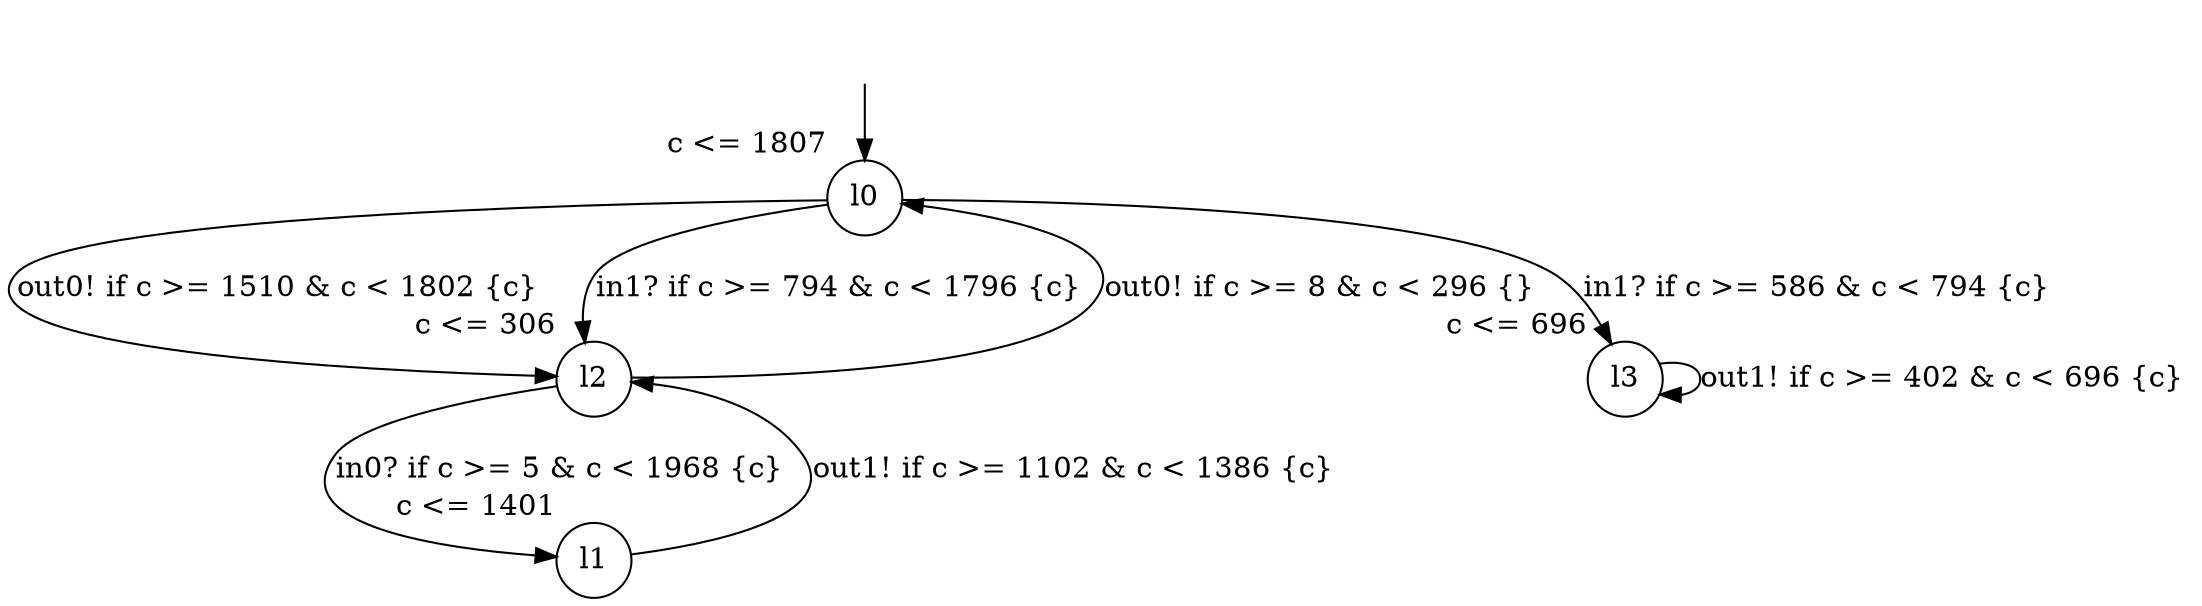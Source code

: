 digraph g {
__start0 [label="" shape="none"];
l0 [shape="circle" margin=0 label="l0", xlabel="c <= 1807"];
l1 [shape="circle" margin=0 label="l1", xlabel="c <= 1401"];
l2 [shape="circle" margin=0 label="l2", xlabel="c <= 306"];
l3 [shape="circle" margin=0 label="l3", xlabel="c <= 696"];
l0 -> l3 [label="in1? if c >= 586 & c < 794 {c} "];
l0 -> l2 [label="out0! if c >= 1510 & c < 1802 {c} "];
l0 -> l2 [label="in1? if c >= 794 & c < 1796 {c} "];
l1 -> l2 [label="out1! if c >= 1102 & c < 1386 {c} "];
l2 -> l0 [label="out0! if c >= 8 & c < 296 {} "];
l2 -> l1 [label="in0? if c >= 5 & c < 1968 {c} "];
l3 -> l3 [label="out1! if c >= 402 & c < 696 {c} "];
__start0 -> l0;
}
